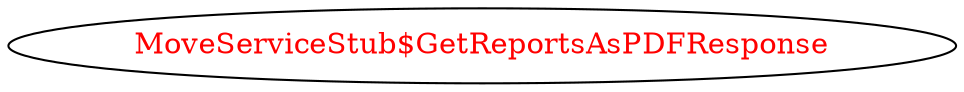 digraph dependencyGraph {
 concentrate=true;
 ranksep="2.0";
 rankdir="LR"; 
 splines="ortho";
"MoveServiceStub$GetReportsAsPDFResponse" [fontcolor="red"];
}